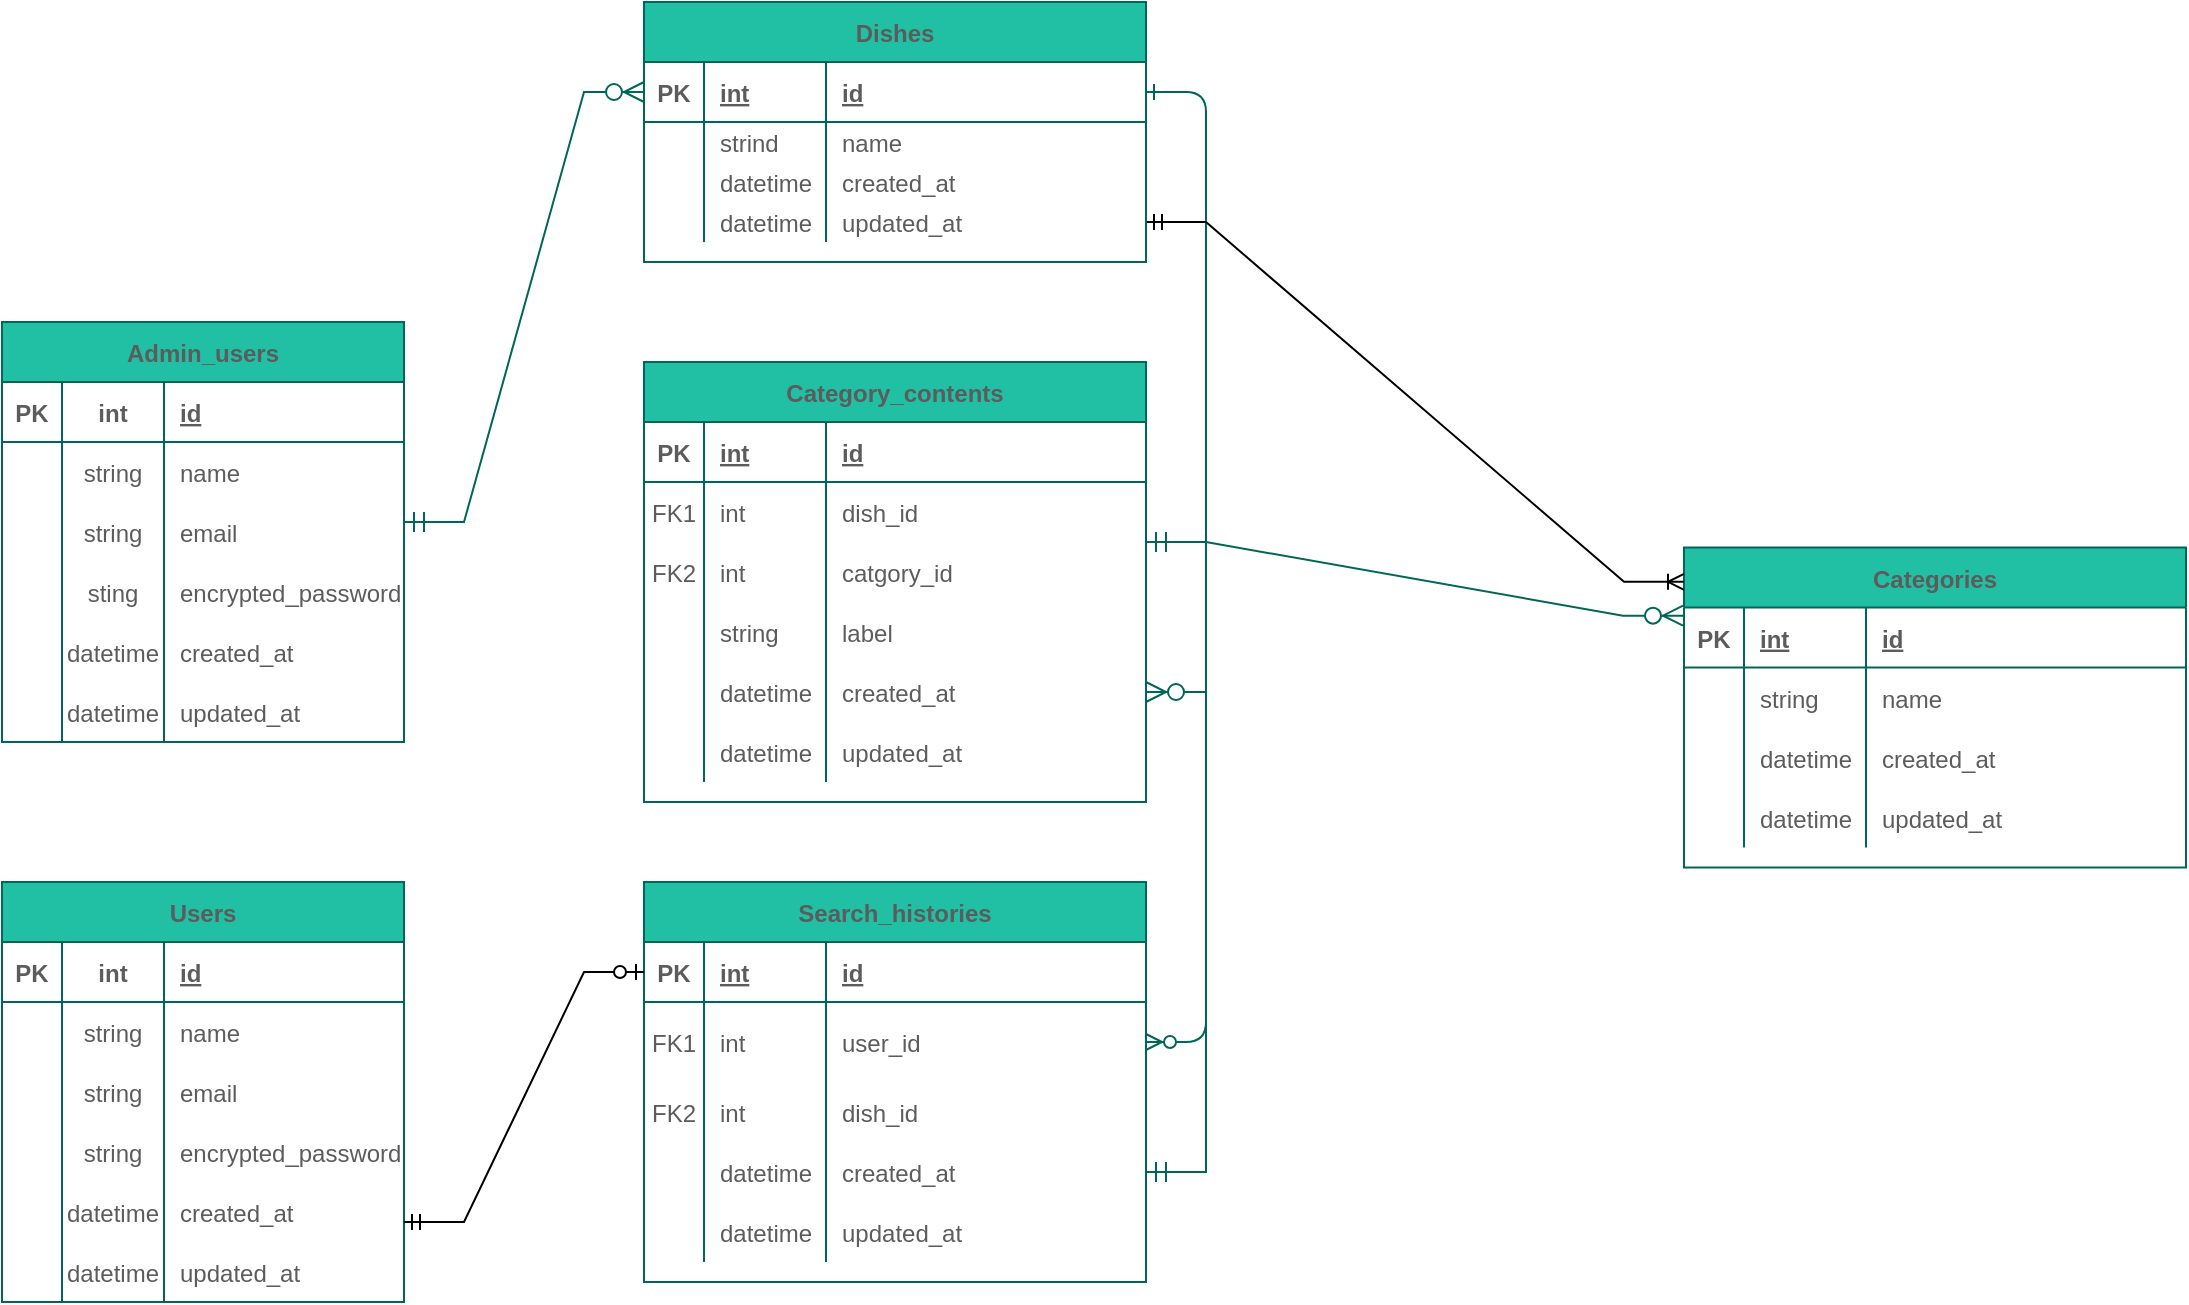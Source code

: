 <mxfile version="26.2.2">
  <diagram name="ページ1" id="0L1aFoJDPcLWSLS2n8Kc">
    <mxGraphModel dx="990" dy="931" grid="1" gridSize="10" guides="1" tooltips="1" connect="1" arrows="1" fold="1" page="1" pageScale="1" pageWidth="827" pageHeight="1169" background="none" math="0" shadow="0">
      <root>
        <mxCell id="0" />
        <mxCell id="1" parent="0" />
        <mxCell id="cFsQP5BHmlhc9Tulh3zu-2" value="" style="edgeStyle=entityRelationEdgeStyle;endArrow=ERzeroToMany;startArrow=ERone;endFill=1;startFill=0;labelBackgroundColor=none;strokeColor=#006658;fontColor=default;" parent="1" source="cFsQP5BHmlhc9Tulh3zu-4" target="cFsQP5BHmlhc9Tulh3zu-17" edge="1">
          <mxGeometry width="100" height="100" relative="1" as="geometry">
            <mxPoint x="389" y="540" as="sourcePoint" />
            <mxPoint x="449" y="565" as="targetPoint" />
            <Array as="points">
              <mxPoint x="830" y="310" />
            </Array>
          </mxGeometry>
        </mxCell>
        <mxCell id="cFsQP5BHmlhc9Tulh3zu-23" value="Users" style="shape=table;startSize=30;container=1;collapsible=1;childLayout=tableLayout;fixedRows=1;rowLines=0;fontStyle=1;align=center;resizeLast=1;labelBackgroundColor=none;fillColor=#21C0A5;strokeColor=#006658;fontColor=#5C5C5C;" parent="1" vertex="1">
          <mxGeometry x="109" y="480" width="201" height="210" as="geometry" />
        </mxCell>
        <mxCell id="cFsQP5BHmlhc9Tulh3zu-24" value="" style="shape=partialRectangle;collapsible=0;dropTarget=0;pointerEvents=0;fillColor=none;points=[[0,0.5],[1,0.5]];portConstraint=eastwest;top=0;left=0;right=0;bottom=1;labelBackgroundColor=none;strokeColor=#006658;fontColor=#5C5C5C;" parent="cFsQP5BHmlhc9Tulh3zu-23" vertex="1">
          <mxGeometry y="30" width="201" height="30" as="geometry" />
        </mxCell>
        <mxCell id="QDBqpaRgIIuY31XScvG4-22" value="PK" style="shape=partialRectangle;overflow=hidden;connectable=0;fillColor=none;top=0;left=0;bottom=0;right=0;fontStyle=1;labelBackgroundColor=none;strokeColor=#006658;fontColor=#5C5C5C;" parent="cFsQP5BHmlhc9Tulh3zu-24" vertex="1">
          <mxGeometry width="30" height="30" as="geometry">
            <mxRectangle width="30" height="30" as="alternateBounds" />
          </mxGeometry>
        </mxCell>
        <mxCell id="cFsQP5BHmlhc9Tulh3zu-25" value="int" style="shape=partialRectangle;overflow=hidden;connectable=0;fillColor=none;top=0;left=0;bottom=0;right=0;fontStyle=1;labelBackgroundColor=none;strokeColor=#006658;fontColor=#5C5C5C;" parent="cFsQP5BHmlhc9Tulh3zu-24" vertex="1">
          <mxGeometry x="30" width="51" height="30" as="geometry">
            <mxRectangle width="51" height="30" as="alternateBounds" />
          </mxGeometry>
        </mxCell>
        <mxCell id="cFsQP5BHmlhc9Tulh3zu-26" value="id" style="shape=partialRectangle;overflow=hidden;connectable=0;fillColor=none;top=0;left=0;bottom=0;right=0;align=left;spacingLeft=6;fontStyle=5;labelBackgroundColor=none;strokeColor=#006658;fontColor=#5C5C5C;" parent="cFsQP5BHmlhc9Tulh3zu-24" vertex="1">
          <mxGeometry x="81" width="120" height="30" as="geometry">
            <mxRectangle width="120" height="30" as="alternateBounds" />
          </mxGeometry>
        </mxCell>
        <mxCell id="cFsQP5BHmlhc9Tulh3zu-27" value="" style="shape=partialRectangle;collapsible=0;dropTarget=0;pointerEvents=0;fillColor=none;points=[[0,0.5],[1,0.5]];portConstraint=eastwest;top=0;left=0;right=0;bottom=0;labelBackgroundColor=none;strokeColor=#006658;fontColor=#5C5C5C;" parent="cFsQP5BHmlhc9Tulh3zu-23" vertex="1">
          <mxGeometry y="60" width="201" height="30" as="geometry" />
        </mxCell>
        <mxCell id="QDBqpaRgIIuY31XScvG4-23" style="shape=partialRectangle;overflow=hidden;connectable=0;fillColor=none;top=0;left=0;bottom=0;right=0;labelBackgroundColor=none;strokeColor=#006658;fontColor=#5C5C5C;" parent="cFsQP5BHmlhc9Tulh3zu-27" vertex="1">
          <mxGeometry width="30" height="30" as="geometry">
            <mxRectangle width="30" height="30" as="alternateBounds" />
          </mxGeometry>
        </mxCell>
        <mxCell id="cFsQP5BHmlhc9Tulh3zu-28" value="string" style="shape=partialRectangle;overflow=hidden;connectable=0;fillColor=none;top=0;left=0;bottom=0;right=0;labelBackgroundColor=none;strokeColor=#006658;fontColor=#5C5C5C;" parent="cFsQP5BHmlhc9Tulh3zu-27" vertex="1">
          <mxGeometry x="30" width="51" height="30" as="geometry">
            <mxRectangle width="51" height="30" as="alternateBounds" />
          </mxGeometry>
        </mxCell>
        <mxCell id="cFsQP5BHmlhc9Tulh3zu-29" value="name" style="shape=partialRectangle;overflow=hidden;connectable=0;fillColor=none;top=0;left=0;bottom=0;right=0;align=left;spacingLeft=6;labelBackgroundColor=none;strokeColor=#006658;fontColor=#5C5C5C;" parent="cFsQP5BHmlhc9Tulh3zu-27" vertex="1">
          <mxGeometry x="81" width="120" height="30" as="geometry">
            <mxRectangle width="120" height="30" as="alternateBounds" />
          </mxGeometry>
        </mxCell>
        <mxCell id="cFsQP5BHmlhc9Tulh3zu-30" value="" style="shape=partialRectangle;collapsible=0;dropTarget=0;pointerEvents=0;fillColor=none;points=[[0,0.5],[1,0.5]];portConstraint=eastwest;top=0;left=0;right=0;bottom=0;labelBackgroundColor=none;strokeColor=#006658;fontColor=#5C5C5C;" parent="cFsQP5BHmlhc9Tulh3zu-23" vertex="1">
          <mxGeometry y="90" width="201" height="30" as="geometry" />
        </mxCell>
        <mxCell id="QDBqpaRgIIuY31XScvG4-24" style="shape=partialRectangle;overflow=hidden;connectable=0;fillColor=none;top=0;left=0;bottom=0;right=0;labelBackgroundColor=none;strokeColor=#006658;fontColor=#5C5C5C;" parent="cFsQP5BHmlhc9Tulh3zu-30" vertex="1">
          <mxGeometry width="30" height="30" as="geometry">
            <mxRectangle width="30" height="30" as="alternateBounds" />
          </mxGeometry>
        </mxCell>
        <mxCell id="cFsQP5BHmlhc9Tulh3zu-31" value="string" style="shape=partialRectangle;overflow=hidden;connectable=0;fillColor=none;top=0;left=0;bottom=0;right=0;labelBackgroundColor=none;strokeColor=#006658;fontColor=#5C5C5C;" parent="cFsQP5BHmlhc9Tulh3zu-30" vertex="1">
          <mxGeometry x="30" width="51" height="30" as="geometry">
            <mxRectangle width="51" height="30" as="alternateBounds" />
          </mxGeometry>
        </mxCell>
        <mxCell id="cFsQP5BHmlhc9Tulh3zu-32" value="email" style="shape=partialRectangle;overflow=hidden;connectable=0;fillColor=none;top=0;left=0;bottom=0;right=0;align=left;spacingLeft=6;labelBackgroundColor=none;strokeColor=#006658;fontColor=#5C5C5C;" parent="cFsQP5BHmlhc9Tulh3zu-30" vertex="1">
          <mxGeometry x="81" width="120" height="30" as="geometry">
            <mxRectangle width="120" height="30" as="alternateBounds" />
          </mxGeometry>
        </mxCell>
        <mxCell id="cFsQP5BHmlhc9Tulh3zu-33" value="" style="shape=partialRectangle;collapsible=0;dropTarget=0;pointerEvents=0;fillColor=none;points=[[0,0.5],[1,0.5]];portConstraint=eastwest;top=0;left=0;right=0;bottom=0;labelBackgroundColor=none;strokeColor=#006658;fontColor=#5C5C5C;" parent="cFsQP5BHmlhc9Tulh3zu-23" vertex="1">
          <mxGeometry y="120" width="201" height="30" as="geometry" />
        </mxCell>
        <mxCell id="QDBqpaRgIIuY31XScvG4-25" style="shape=partialRectangle;overflow=hidden;connectable=0;fillColor=none;top=0;left=0;bottom=0;right=0;labelBackgroundColor=none;strokeColor=#006658;fontColor=#5C5C5C;" parent="cFsQP5BHmlhc9Tulh3zu-33" vertex="1">
          <mxGeometry width="30" height="30" as="geometry">
            <mxRectangle width="30" height="30" as="alternateBounds" />
          </mxGeometry>
        </mxCell>
        <mxCell id="cFsQP5BHmlhc9Tulh3zu-34" value="string" style="shape=partialRectangle;overflow=hidden;connectable=0;fillColor=none;top=0;left=0;bottom=0;right=0;labelBackgroundColor=none;strokeColor=#006658;fontColor=#5C5C5C;" parent="cFsQP5BHmlhc9Tulh3zu-33" vertex="1">
          <mxGeometry x="30" width="51" height="30" as="geometry">
            <mxRectangle width="51" height="30" as="alternateBounds" />
          </mxGeometry>
        </mxCell>
        <mxCell id="cFsQP5BHmlhc9Tulh3zu-35" value="encrypted_password" style="shape=partialRectangle;overflow=hidden;connectable=0;fillColor=none;top=0;left=0;bottom=0;right=0;align=left;spacingLeft=6;labelBackgroundColor=none;strokeColor=#006658;fontColor=#5C5C5C;" parent="cFsQP5BHmlhc9Tulh3zu-33" vertex="1">
          <mxGeometry x="81" width="120" height="30" as="geometry">
            <mxRectangle width="120" height="30" as="alternateBounds" />
          </mxGeometry>
        </mxCell>
        <mxCell id="qt74afErLi43HWbwG1_q-147" value="" style="shape=partialRectangle;collapsible=0;dropTarget=0;pointerEvents=0;fillColor=none;points=[[0,0.5],[1,0.5]];portConstraint=eastwest;top=0;left=0;right=0;bottom=0;labelBackgroundColor=none;strokeColor=#006658;fontColor=#5C5C5C;" parent="cFsQP5BHmlhc9Tulh3zu-23" vertex="1">
          <mxGeometry y="150" width="201" height="30" as="geometry" />
        </mxCell>
        <mxCell id="qt74afErLi43HWbwG1_q-148" style="shape=partialRectangle;overflow=hidden;connectable=0;fillColor=none;top=0;left=0;bottom=0;right=0;labelBackgroundColor=none;strokeColor=#006658;fontColor=#5C5C5C;" parent="qt74afErLi43HWbwG1_q-147" vertex="1">
          <mxGeometry width="30" height="30" as="geometry">
            <mxRectangle width="30" height="30" as="alternateBounds" />
          </mxGeometry>
        </mxCell>
        <mxCell id="qt74afErLi43HWbwG1_q-149" value="datetime" style="shape=partialRectangle;overflow=hidden;connectable=0;fillColor=none;top=0;left=0;bottom=0;right=0;labelBackgroundColor=none;strokeColor=#006658;fontColor=#5C5C5C;" parent="qt74afErLi43HWbwG1_q-147" vertex="1">
          <mxGeometry x="30" width="51" height="30" as="geometry">
            <mxRectangle width="51" height="30" as="alternateBounds" />
          </mxGeometry>
        </mxCell>
        <mxCell id="qt74afErLi43HWbwG1_q-150" value="created_at" style="shape=partialRectangle;overflow=hidden;connectable=0;fillColor=none;top=0;left=0;bottom=0;right=0;align=left;spacingLeft=6;labelBackgroundColor=none;strokeColor=#006658;fontColor=#5C5C5C;" parent="qt74afErLi43HWbwG1_q-147" vertex="1">
          <mxGeometry x="81" width="120" height="30" as="geometry">
            <mxRectangle width="120" height="30" as="alternateBounds" />
          </mxGeometry>
        </mxCell>
        <mxCell id="338NivXYfjlc3IKWi5lk-23" value="" style="shape=partialRectangle;collapsible=0;dropTarget=0;pointerEvents=0;fillColor=none;points=[[0,0.5],[1,0.5]];portConstraint=eastwest;top=0;left=0;right=0;bottom=0;labelBackgroundColor=none;strokeColor=#006658;fontColor=#5C5C5C;" parent="cFsQP5BHmlhc9Tulh3zu-23" vertex="1">
          <mxGeometry y="180" width="201" height="30" as="geometry" />
        </mxCell>
        <mxCell id="338NivXYfjlc3IKWi5lk-24" style="shape=partialRectangle;overflow=hidden;connectable=0;fillColor=none;top=0;left=0;bottom=0;right=0;labelBackgroundColor=none;strokeColor=#006658;fontColor=#5C5C5C;" parent="338NivXYfjlc3IKWi5lk-23" vertex="1">
          <mxGeometry width="30" height="30" as="geometry">
            <mxRectangle width="30" height="30" as="alternateBounds" />
          </mxGeometry>
        </mxCell>
        <mxCell id="338NivXYfjlc3IKWi5lk-25" value="datetime" style="shape=partialRectangle;overflow=hidden;connectable=0;fillColor=none;top=0;left=0;bottom=0;right=0;labelBackgroundColor=none;strokeColor=#006658;fontColor=#5C5C5C;" parent="338NivXYfjlc3IKWi5lk-23" vertex="1">
          <mxGeometry x="30" width="51" height="30" as="geometry">
            <mxRectangle width="51" height="30" as="alternateBounds" />
          </mxGeometry>
        </mxCell>
        <mxCell id="338NivXYfjlc3IKWi5lk-26" value="updated_at" style="shape=partialRectangle;overflow=hidden;connectable=0;fillColor=none;top=0;left=0;bottom=0;right=0;align=left;spacingLeft=6;labelBackgroundColor=none;strokeColor=#006658;fontColor=#5C5C5C;" parent="338NivXYfjlc3IKWi5lk-23" vertex="1">
          <mxGeometry x="81" width="120" height="30" as="geometry">
            <mxRectangle width="120" height="30" as="alternateBounds" />
          </mxGeometry>
        </mxCell>
        <mxCell id="cFsQP5BHmlhc9Tulh3zu-13" value="Search_histories" style="shape=table;startSize=30;container=1;collapsible=1;childLayout=tableLayout;fixedRows=1;rowLines=0;fontStyle=1;align=center;resizeLast=1;labelBackgroundColor=none;fillColor=#21C0A5;strokeColor=#006658;fontColor=#5C5C5C;" parent="1" vertex="1">
          <mxGeometry x="430" y="480" width="251" height="200" as="geometry" />
        </mxCell>
        <mxCell id="cFsQP5BHmlhc9Tulh3zu-14" value="" style="shape=partialRectangle;collapsible=0;dropTarget=0;pointerEvents=0;fillColor=none;points=[[0,0.5],[1,0.5]];portConstraint=eastwest;top=0;left=0;right=0;bottom=1;labelBackgroundColor=none;strokeColor=#006658;fontColor=#5C5C5C;" parent="cFsQP5BHmlhc9Tulh3zu-13" vertex="1">
          <mxGeometry y="30" width="251" height="30" as="geometry" />
        </mxCell>
        <mxCell id="cFsQP5BHmlhc9Tulh3zu-15" value="PK" style="shape=partialRectangle;overflow=hidden;connectable=0;fillColor=none;top=0;left=0;bottom=0;right=0;fontStyle=1;labelBackgroundColor=none;strokeColor=#006658;fontColor=#5C5C5C;" parent="cFsQP5BHmlhc9Tulh3zu-14" vertex="1">
          <mxGeometry width="30" height="30" as="geometry">
            <mxRectangle width="30" height="30" as="alternateBounds" />
          </mxGeometry>
        </mxCell>
        <mxCell id="QDBqpaRgIIuY31XScvG4-34" value="int" style="shape=partialRectangle;overflow=hidden;connectable=0;fillColor=none;top=0;left=0;bottom=0;right=0;align=left;spacingLeft=6;fontStyle=5;labelBackgroundColor=none;strokeColor=#006658;fontColor=#5C5C5C;" parent="cFsQP5BHmlhc9Tulh3zu-14" vertex="1">
          <mxGeometry x="30" width="61" height="30" as="geometry">
            <mxRectangle width="61" height="30" as="alternateBounds" />
          </mxGeometry>
        </mxCell>
        <mxCell id="cFsQP5BHmlhc9Tulh3zu-16" value="id" style="shape=partialRectangle;overflow=hidden;connectable=0;fillColor=none;top=0;left=0;bottom=0;right=0;align=left;spacingLeft=6;fontStyle=5;labelBackgroundColor=none;strokeColor=#006658;fontColor=#5C5C5C;" parent="cFsQP5BHmlhc9Tulh3zu-14" vertex="1">
          <mxGeometry x="91" width="160" height="30" as="geometry">
            <mxRectangle width="160" height="30" as="alternateBounds" />
          </mxGeometry>
        </mxCell>
        <mxCell id="cFsQP5BHmlhc9Tulh3zu-17" value="" style="shape=partialRectangle;collapsible=0;dropTarget=0;pointerEvents=0;fillColor=none;points=[[0,0.5],[1,0.5]];portConstraint=eastwest;top=0;left=0;right=0;bottom=0;labelBackgroundColor=none;strokeColor=#006658;fontColor=#5C5C5C;" parent="cFsQP5BHmlhc9Tulh3zu-13" vertex="1">
          <mxGeometry y="60" width="251" height="40" as="geometry" />
        </mxCell>
        <mxCell id="cFsQP5BHmlhc9Tulh3zu-18" value="FK1" style="shape=partialRectangle;overflow=hidden;connectable=0;fillColor=none;top=0;left=0;bottom=0;right=0;labelBackgroundColor=none;strokeColor=#006658;fontColor=#5C5C5C;" parent="cFsQP5BHmlhc9Tulh3zu-17" vertex="1">
          <mxGeometry width="30" height="40" as="geometry">
            <mxRectangle width="30" height="40" as="alternateBounds" />
          </mxGeometry>
        </mxCell>
        <mxCell id="QDBqpaRgIIuY31XScvG4-35" value="int" style="shape=partialRectangle;overflow=hidden;connectable=0;fillColor=none;top=0;left=0;bottom=0;right=0;align=left;spacingLeft=6;labelBackgroundColor=none;strokeColor=#006658;fontColor=#5C5C5C;" parent="cFsQP5BHmlhc9Tulh3zu-17" vertex="1">
          <mxGeometry x="30" width="61" height="40" as="geometry">
            <mxRectangle width="61" height="40" as="alternateBounds" />
          </mxGeometry>
        </mxCell>
        <mxCell id="cFsQP5BHmlhc9Tulh3zu-19" value="user_id" style="shape=partialRectangle;overflow=hidden;connectable=0;fillColor=none;top=0;left=0;bottom=0;right=0;align=left;spacingLeft=6;labelBackgroundColor=none;strokeColor=#006658;fontColor=#5C5C5C;" parent="cFsQP5BHmlhc9Tulh3zu-17" vertex="1">
          <mxGeometry x="91" width="160" height="40" as="geometry">
            <mxRectangle width="160" height="40" as="alternateBounds" />
          </mxGeometry>
        </mxCell>
        <mxCell id="cFsQP5BHmlhc9Tulh3zu-20" value="" style="shape=partialRectangle;collapsible=0;dropTarget=0;pointerEvents=0;fillColor=none;points=[[0,0.5],[1,0.5]];portConstraint=eastwest;top=0;left=0;right=0;bottom=0;labelBackgroundColor=none;strokeColor=#006658;fontColor=#5C5C5C;" parent="cFsQP5BHmlhc9Tulh3zu-13" vertex="1">
          <mxGeometry y="100" width="251" height="30" as="geometry" />
        </mxCell>
        <mxCell id="cFsQP5BHmlhc9Tulh3zu-21" value="FK2" style="shape=partialRectangle;overflow=hidden;connectable=0;fillColor=none;top=0;left=0;bottom=0;right=0;labelBackgroundColor=none;strokeColor=#006658;fontColor=#5C5C5C;" parent="cFsQP5BHmlhc9Tulh3zu-20" vertex="1">
          <mxGeometry width="30" height="30" as="geometry">
            <mxRectangle width="30" height="30" as="alternateBounds" />
          </mxGeometry>
        </mxCell>
        <mxCell id="QDBqpaRgIIuY31XScvG4-36" value="int" style="shape=partialRectangle;overflow=hidden;connectable=0;fillColor=none;top=0;left=0;bottom=0;right=0;align=left;spacingLeft=6;labelBackgroundColor=none;strokeColor=#006658;fontColor=#5C5C5C;" parent="cFsQP5BHmlhc9Tulh3zu-20" vertex="1">
          <mxGeometry x="30" width="61" height="30" as="geometry">
            <mxRectangle width="61" height="30" as="alternateBounds" />
          </mxGeometry>
        </mxCell>
        <mxCell id="cFsQP5BHmlhc9Tulh3zu-22" value="dish_id" style="shape=partialRectangle;overflow=hidden;connectable=0;fillColor=none;top=0;left=0;bottom=0;right=0;align=left;spacingLeft=6;labelBackgroundColor=none;strokeColor=#006658;fontColor=#5C5C5C;" parent="cFsQP5BHmlhc9Tulh3zu-20" vertex="1">
          <mxGeometry x="91" width="160" height="30" as="geometry">
            <mxRectangle width="160" height="30" as="alternateBounds" />
          </mxGeometry>
        </mxCell>
        <mxCell id="qt74afErLi43HWbwG1_q-226" value="" style="shape=partialRectangle;collapsible=0;dropTarget=0;pointerEvents=0;fillColor=none;points=[[0,0.5],[1,0.5]];portConstraint=eastwest;top=0;left=0;right=0;bottom=0;labelBackgroundColor=none;strokeColor=#006658;fontColor=#5C5C5C;" parent="cFsQP5BHmlhc9Tulh3zu-13" vertex="1">
          <mxGeometry y="130" width="251" height="30" as="geometry" />
        </mxCell>
        <mxCell id="qt74afErLi43HWbwG1_q-227" value="" style="shape=partialRectangle;overflow=hidden;connectable=0;fillColor=none;top=0;left=0;bottom=0;right=0;labelBackgroundColor=none;strokeColor=#006658;fontColor=#5C5C5C;" parent="qt74afErLi43HWbwG1_q-226" vertex="1">
          <mxGeometry width="30" height="30" as="geometry">
            <mxRectangle width="30" height="30" as="alternateBounds" />
          </mxGeometry>
        </mxCell>
        <mxCell id="qt74afErLi43HWbwG1_q-228" value="datetime" style="shape=partialRectangle;overflow=hidden;connectable=0;fillColor=none;top=0;left=0;bottom=0;right=0;align=left;spacingLeft=6;labelBackgroundColor=none;strokeColor=#006658;fontColor=#5C5C5C;" parent="qt74afErLi43HWbwG1_q-226" vertex="1">
          <mxGeometry x="30" width="61" height="30" as="geometry">
            <mxRectangle width="61" height="30" as="alternateBounds" />
          </mxGeometry>
        </mxCell>
        <mxCell id="qt74afErLi43HWbwG1_q-229" value="created_at" style="shape=partialRectangle;overflow=hidden;connectable=0;fillColor=none;top=0;left=0;bottom=0;right=0;align=left;spacingLeft=6;labelBackgroundColor=none;strokeColor=#006658;fontColor=#5C5C5C;" parent="qt74afErLi43HWbwG1_q-226" vertex="1">
          <mxGeometry x="91" width="160" height="30" as="geometry">
            <mxRectangle width="160" height="30" as="alternateBounds" />
          </mxGeometry>
        </mxCell>
        <mxCell id="338NivXYfjlc3IKWi5lk-35" value="" style="shape=partialRectangle;collapsible=0;dropTarget=0;pointerEvents=0;fillColor=none;points=[[0,0.5],[1,0.5]];portConstraint=eastwest;top=0;left=0;right=0;bottom=0;labelBackgroundColor=none;strokeColor=#006658;fontColor=#5C5C5C;" parent="cFsQP5BHmlhc9Tulh3zu-13" vertex="1">
          <mxGeometry y="160" width="251" height="30" as="geometry" />
        </mxCell>
        <mxCell id="338NivXYfjlc3IKWi5lk-36" value="" style="shape=partialRectangle;overflow=hidden;connectable=0;fillColor=none;top=0;left=0;bottom=0;right=0;labelBackgroundColor=none;strokeColor=#006658;fontColor=#5C5C5C;" parent="338NivXYfjlc3IKWi5lk-35" vertex="1">
          <mxGeometry width="30" height="30" as="geometry">
            <mxRectangle width="30" height="30" as="alternateBounds" />
          </mxGeometry>
        </mxCell>
        <mxCell id="338NivXYfjlc3IKWi5lk-37" value="datetime" style="shape=partialRectangle;overflow=hidden;connectable=0;fillColor=none;top=0;left=0;bottom=0;right=0;align=left;spacingLeft=6;labelBackgroundColor=none;strokeColor=#006658;fontColor=#5C5C5C;" parent="338NivXYfjlc3IKWi5lk-35" vertex="1">
          <mxGeometry x="30" width="61" height="30" as="geometry">
            <mxRectangle width="61" height="30" as="alternateBounds" />
          </mxGeometry>
        </mxCell>
        <mxCell id="338NivXYfjlc3IKWi5lk-38" value="updated_at" style="shape=partialRectangle;overflow=hidden;connectable=0;fillColor=none;top=0;left=0;bottom=0;right=0;align=left;spacingLeft=6;labelBackgroundColor=none;strokeColor=#006658;fontColor=#5C5C5C;" parent="338NivXYfjlc3IKWi5lk-35" vertex="1">
          <mxGeometry x="91" width="160" height="30" as="geometry">
            <mxRectangle width="160" height="30" as="alternateBounds" />
          </mxGeometry>
        </mxCell>
        <mxCell id="QDBqpaRgIIuY31XScvG4-37" value="Category_contents" style="shape=table;startSize=30;container=1;collapsible=1;childLayout=tableLayout;fixedRows=1;rowLines=0;fontStyle=1;align=center;resizeLast=1;labelBackgroundColor=none;fillColor=#21C0A5;strokeColor=#006658;fontColor=#5C5C5C;" parent="1" vertex="1">
          <mxGeometry x="430" y="220" width="251" height="220" as="geometry" />
        </mxCell>
        <mxCell id="QDBqpaRgIIuY31XScvG4-38" value="" style="shape=partialRectangle;collapsible=0;dropTarget=0;pointerEvents=0;fillColor=none;points=[[0,0.5],[1,0.5]];portConstraint=eastwest;top=0;left=0;right=0;bottom=1;labelBackgroundColor=none;strokeColor=#006658;fontColor=#5C5C5C;" parent="QDBqpaRgIIuY31XScvG4-37" vertex="1">
          <mxGeometry y="30" width="251" height="30" as="geometry" />
        </mxCell>
        <mxCell id="QDBqpaRgIIuY31XScvG4-39" value="PK" style="shape=partialRectangle;overflow=hidden;connectable=0;fillColor=none;top=0;left=0;bottom=0;right=0;fontStyle=1;labelBackgroundColor=none;strokeColor=#006658;fontColor=#5C5C5C;" parent="QDBqpaRgIIuY31XScvG4-38" vertex="1">
          <mxGeometry width="30" height="30" as="geometry">
            <mxRectangle width="30" height="30" as="alternateBounds" />
          </mxGeometry>
        </mxCell>
        <mxCell id="QDBqpaRgIIuY31XScvG4-40" value="int" style="shape=partialRectangle;overflow=hidden;connectable=0;fillColor=none;top=0;left=0;bottom=0;right=0;align=left;spacingLeft=6;fontStyle=5;labelBackgroundColor=none;strokeColor=#006658;fontColor=#5C5C5C;" parent="QDBqpaRgIIuY31XScvG4-38" vertex="1">
          <mxGeometry x="30" width="61" height="30" as="geometry">
            <mxRectangle width="61" height="30" as="alternateBounds" />
          </mxGeometry>
        </mxCell>
        <mxCell id="QDBqpaRgIIuY31XScvG4-41" value="id" style="shape=partialRectangle;overflow=hidden;connectable=0;fillColor=none;top=0;left=0;bottom=0;right=0;align=left;spacingLeft=6;fontStyle=5;labelBackgroundColor=none;strokeColor=#006658;fontColor=#5C5C5C;" parent="QDBqpaRgIIuY31XScvG4-38" vertex="1">
          <mxGeometry x="91" width="160" height="30" as="geometry">
            <mxRectangle width="160" height="30" as="alternateBounds" />
          </mxGeometry>
        </mxCell>
        <mxCell id="QDBqpaRgIIuY31XScvG4-42" value="" style="shape=partialRectangle;collapsible=0;dropTarget=0;pointerEvents=0;fillColor=none;points=[[0,0.5],[1,0.5]];portConstraint=eastwest;top=0;left=0;right=0;bottom=0;labelBackgroundColor=none;strokeColor=#006658;fontColor=#5C5C5C;" parent="QDBqpaRgIIuY31XScvG4-37" vertex="1">
          <mxGeometry y="60" width="251" height="30" as="geometry" />
        </mxCell>
        <mxCell id="QDBqpaRgIIuY31XScvG4-43" value="FK1" style="shape=partialRectangle;overflow=hidden;connectable=0;fillColor=none;top=0;left=0;bottom=0;right=0;labelBackgroundColor=none;strokeColor=#006658;fontColor=#5C5C5C;" parent="QDBqpaRgIIuY31XScvG4-42" vertex="1">
          <mxGeometry width="30" height="30" as="geometry">
            <mxRectangle width="30" height="30" as="alternateBounds" />
          </mxGeometry>
        </mxCell>
        <mxCell id="QDBqpaRgIIuY31XScvG4-44" value="int" style="shape=partialRectangle;overflow=hidden;connectable=0;fillColor=none;top=0;left=0;bottom=0;right=0;align=left;spacingLeft=6;labelBackgroundColor=none;strokeColor=#006658;fontColor=#5C5C5C;" parent="QDBqpaRgIIuY31XScvG4-42" vertex="1">
          <mxGeometry x="30" width="61" height="30" as="geometry">
            <mxRectangle width="61" height="30" as="alternateBounds" />
          </mxGeometry>
        </mxCell>
        <mxCell id="QDBqpaRgIIuY31XScvG4-45" value="dish_id" style="shape=partialRectangle;overflow=hidden;connectable=0;fillColor=none;top=0;left=0;bottom=0;right=0;align=left;spacingLeft=6;labelBackgroundColor=none;strokeColor=#006658;fontColor=#5C5C5C;" parent="QDBqpaRgIIuY31XScvG4-42" vertex="1">
          <mxGeometry x="91" width="160" height="30" as="geometry">
            <mxRectangle width="160" height="30" as="alternateBounds" />
          </mxGeometry>
        </mxCell>
        <mxCell id="qt74afErLi43HWbwG1_q-70" value="" style="shape=partialRectangle;collapsible=0;dropTarget=0;pointerEvents=0;fillColor=none;points=[[0,0.5],[1,0.5]];portConstraint=eastwest;top=0;left=0;right=0;bottom=0;labelBackgroundColor=none;strokeColor=#006658;fontColor=#5C5C5C;" parent="QDBqpaRgIIuY31XScvG4-37" vertex="1">
          <mxGeometry y="90" width="251" height="30" as="geometry" />
        </mxCell>
        <mxCell id="qt74afErLi43HWbwG1_q-71" value="FK2" style="shape=partialRectangle;overflow=hidden;connectable=0;fillColor=none;top=0;left=0;bottom=0;right=0;labelBackgroundColor=none;strokeColor=#006658;fontColor=#5C5C5C;" parent="qt74afErLi43HWbwG1_q-70" vertex="1">
          <mxGeometry width="30" height="30" as="geometry">
            <mxRectangle width="30" height="30" as="alternateBounds" />
          </mxGeometry>
        </mxCell>
        <mxCell id="qt74afErLi43HWbwG1_q-72" value="int" style="shape=partialRectangle;overflow=hidden;connectable=0;fillColor=none;top=0;left=0;bottom=0;right=0;align=left;spacingLeft=6;labelBackgroundColor=none;strokeColor=#006658;fontColor=#5C5C5C;" parent="qt74afErLi43HWbwG1_q-70" vertex="1">
          <mxGeometry x="30" width="61" height="30" as="geometry">
            <mxRectangle width="61" height="30" as="alternateBounds" />
          </mxGeometry>
        </mxCell>
        <mxCell id="qt74afErLi43HWbwG1_q-73" value="catgory_id" style="shape=partialRectangle;overflow=hidden;connectable=0;fillColor=none;top=0;left=0;bottom=0;right=0;align=left;spacingLeft=6;labelBackgroundColor=none;strokeColor=#006658;fontColor=#5C5C5C;" parent="qt74afErLi43HWbwG1_q-70" vertex="1">
          <mxGeometry x="91" width="160" height="30" as="geometry">
            <mxRectangle width="160" height="30" as="alternateBounds" />
          </mxGeometry>
        </mxCell>
        <mxCell id="qt74afErLi43HWbwG1_q-78" value="" style="shape=partialRectangle;collapsible=0;dropTarget=0;pointerEvents=0;fillColor=none;points=[[0,0.5],[1,0.5]];portConstraint=eastwest;top=0;left=0;right=0;bottom=0;labelBackgroundColor=none;strokeColor=#006658;fontColor=#5C5C5C;" parent="QDBqpaRgIIuY31XScvG4-37" vertex="1">
          <mxGeometry y="120" width="251" height="30" as="geometry" />
        </mxCell>
        <mxCell id="qt74afErLi43HWbwG1_q-79" value="" style="shape=partialRectangle;overflow=hidden;connectable=0;fillColor=none;top=0;left=0;bottom=0;right=0;labelBackgroundColor=none;strokeColor=#006658;fontColor=#5C5C5C;" parent="qt74afErLi43HWbwG1_q-78" vertex="1">
          <mxGeometry width="30" height="30" as="geometry">
            <mxRectangle width="30" height="30" as="alternateBounds" />
          </mxGeometry>
        </mxCell>
        <mxCell id="qt74afErLi43HWbwG1_q-80" value="string" style="shape=partialRectangle;overflow=hidden;connectable=0;fillColor=none;top=0;left=0;bottom=0;right=0;align=left;spacingLeft=6;labelBackgroundColor=none;strokeColor=#006658;fontColor=#5C5C5C;" parent="qt74afErLi43HWbwG1_q-78" vertex="1">
          <mxGeometry x="30" width="61" height="30" as="geometry">
            <mxRectangle width="61" height="30" as="alternateBounds" />
          </mxGeometry>
        </mxCell>
        <mxCell id="qt74afErLi43HWbwG1_q-81" value="label" style="shape=partialRectangle;overflow=hidden;connectable=0;fillColor=none;top=0;left=0;bottom=0;right=0;align=left;spacingLeft=6;labelBackgroundColor=none;strokeColor=#006658;fontColor=#5C5C5C;" parent="qt74afErLi43HWbwG1_q-78" vertex="1">
          <mxGeometry x="91" width="160" height="30" as="geometry">
            <mxRectangle width="160" height="30" as="alternateBounds" />
          </mxGeometry>
        </mxCell>
        <mxCell id="qt74afErLi43HWbwG1_q-218" value="" style="shape=partialRectangle;collapsible=0;dropTarget=0;pointerEvents=0;fillColor=none;points=[[0,0.5],[1,0.5]];portConstraint=eastwest;top=0;left=0;right=0;bottom=0;labelBackgroundColor=none;strokeColor=#006658;fontColor=#5C5C5C;" parent="QDBqpaRgIIuY31XScvG4-37" vertex="1">
          <mxGeometry y="150" width="251" height="30" as="geometry" />
        </mxCell>
        <mxCell id="qt74afErLi43HWbwG1_q-219" value="" style="shape=partialRectangle;overflow=hidden;connectable=0;fillColor=none;top=0;left=0;bottom=0;right=0;labelBackgroundColor=none;strokeColor=#006658;fontColor=#5C5C5C;" parent="qt74afErLi43HWbwG1_q-218" vertex="1">
          <mxGeometry width="30" height="30" as="geometry">
            <mxRectangle width="30" height="30" as="alternateBounds" />
          </mxGeometry>
        </mxCell>
        <mxCell id="qt74afErLi43HWbwG1_q-220" value="datetime" style="shape=partialRectangle;overflow=hidden;connectable=0;fillColor=none;top=0;left=0;bottom=0;right=0;align=left;spacingLeft=6;labelBackgroundColor=none;strokeColor=#006658;fontColor=#5C5C5C;" parent="qt74afErLi43HWbwG1_q-218" vertex="1">
          <mxGeometry x="30" width="61" height="30" as="geometry">
            <mxRectangle width="61" height="30" as="alternateBounds" />
          </mxGeometry>
        </mxCell>
        <mxCell id="qt74afErLi43HWbwG1_q-221" value="created_at" style="shape=partialRectangle;overflow=hidden;connectable=0;fillColor=none;top=0;left=0;bottom=0;right=0;align=left;spacingLeft=6;labelBackgroundColor=none;strokeColor=#006658;fontColor=#5C5C5C;" parent="qt74afErLi43HWbwG1_q-218" vertex="1">
          <mxGeometry x="91" width="160" height="30" as="geometry">
            <mxRectangle width="160" height="30" as="alternateBounds" />
          </mxGeometry>
        </mxCell>
        <mxCell id="338NivXYfjlc3IKWi5lk-31" value="" style="shape=partialRectangle;collapsible=0;dropTarget=0;pointerEvents=0;fillColor=none;points=[[0,0.5],[1,0.5]];portConstraint=eastwest;top=0;left=0;right=0;bottom=0;labelBackgroundColor=none;strokeColor=#006658;fontColor=#5C5C5C;" parent="QDBqpaRgIIuY31XScvG4-37" vertex="1">
          <mxGeometry y="180" width="251" height="30" as="geometry" />
        </mxCell>
        <mxCell id="338NivXYfjlc3IKWi5lk-32" value="" style="shape=partialRectangle;overflow=hidden;connectable=0;fillColor=none;top=0;left=0;bottom=0;right=0;labelBackgroundColor=none;strokeColor=#006658;fontColor=#5C5C5C;" parent="338NivXYfjlc3IKWi5lk-31" vertex="1">
          <mxGeometry width="30" height="30" as="geometry">
            <mxRectangle width="30" height="30" as="alternateBounds" />
          </mxGeometry>
        </mxCell>
        <mxCell id="338NivXYfjlc3IKWi5lk-33" value="datetime" style="shape=partialRectangle;overflow=hidden;connectable=0;fillColor=none;top=0;left=0;bottom=0;right=0;align=left;spacingLeft=6;labelBackgroundColor=none;strokeColor=#006658;fontColor=#5C5C5C;" parent="338NivXYfjlc3IKWi5lk-31" vertex="1">
          <mxGeometry x="30" width="61" height="30" as="geometry">
            <mxRectangle width="61" height="30" as="alternateBounds" />
          </mxGeometry>
        </mxCell>
        <mxCell id="338NivXYfjlc3IKWi5lk-34" value="updated_at" style="shape=partialRectangle;overflow=hidden;connectable=0;fillColor=none;top=0;left=0;bottom=0;right=0;align=left;spacingLeft=6;labelBackgroundColor=none;strokeColor=#006658;fontColor=#5C5C5C;" parent="338NivXYfjlc3IKWi5lk-31" vertex="1">
          <mxGeometry x="91" width="160" height="30" as="geometry">
            <mxRectangle width="160" height="30" as="alternateBounds" />
          </mxGeometry>
        </mxCell>
        <mxCell id="qt74afErLi43HWbwG1_q-88" value="Admin_users" style="shape=table;startSize=30;container=1;collapsible=1;childLayout=tableLayout;fixedRows=1;rowLines=0;fontStyle=1;align=center;resizeLast=1;labelBackgroundColor=none;fillColor=#21C0A5;strokeColor=#006658;fontColor=#5C5C5C;" parent="1" vertex="1">
          <mxGeometry x="109" y="200" width="201" height="210" as="geometry" />
        </mxCell>
        <mxCell id="qt74afErLi43HWbwG1_q-89" value="" style="shape=partialRectangle;collapsible=0;dropTarget=0;pointerEvents=0;fillColor=none;points=[[0,0.5],[1,0.5]];portConstraint=eastwest;top=0;left=0;right=0;bottom=1;labelBackgroundColor=none;strokeColor=#006658;fontColor=#5C5C5C;" parent="qt74afErLi43HWbwG1_q-88" vertex="1">
          <mxGeometry y="30" width="201" height="30" as="geometry" />
        </mxCell>
        <mxCell id="qt74afErLi43HWbwG1_q-90" value="PK" style="shape=partialRectangle;overflow=hidden;connectable=0;fillColor=none;top=0;left=0;bottom=0;right=0;fontStyle=1;labelBackgroundColor=none;strokeColor=#006658;fontColor=#5C5C5C;" parent="qt74afErLi43HWbwG1_q-89" vertex="1">
          <mxGeometry width="30" height="30" as="geometry">
            <mxRectangle width="30" height="30" as="alternateBounds" />
          </mxGeometry>
        </mxCell>
        <mxCell id="qt74afErLi43HWbwG1_q-91" value="int" style="shape=partialRectangle;overflow=hidden;connectable=0;fillColor=none;top=0;left=0;bottom=0;right=0;fontStyle=1;labelBackgroundColor=none;strokeColor=#006658;fontColor=#5C5C5C;" parent="qt74afErLi43HWbwG1_q-89" vertex="1">
          <mxGeometry x="30" width="51" height="30" as="geometry">
            <mxRectangle width="51" height="30" as="alternateBounds" />
          </mxGeometry>
        </mxCell>
        <mxCell id="qt74afErLi43HWbwG1_q-92" value="id" style="shape=partialRectangle;overflow=hidden;connectable=0;fillColor=none;top=0;left=0;bottom=0;right=0;align=left;spacingLeft=6;fontStyle=5;labelBackgroundColor=none;strokeColor=#006658;fontColor=#5C5C5C;" parent="qt74afErLi43HWbwG1_q-89" vertex="1">
          <mxGeometry x="81" width="120" height="30" as="geometry">
            <mxRectangle width="120" height="30" as="alternateBounds" />
          </mxGeometry>
        </mxCell>
        <mxCell id="qt74afErLi43HWbwG1_q-93" value="" style="shape=partialRectangle;collapsible=0;dropTarget=0;pointerEvents=0;fillColor=none;points=[[0,0.5],[1,0.5]];portConstraint=eastwest;top=0;left=0;right=0;bottom=0;labelBackgroundColor=none;strokeColor=#006658;fontColor=#5C5C5C;" parent="qt74afErLi43HWbwG1_q-88" vertex="1">
          <mxGeometry y="60" width="201" height="30" as="geometry" />
        </mxCell>
        <mxCell id="qt74afErLi43HWbwG1_q-94" style="shape=partialRectangle;overflow=hidden;connectable=0;fillColor=none;top=0;left=0;bottom=0;right=0;labelBackgroundColor=none;strokeColor=#006658;fontColor=#5C5C5C;" parent="qt74afErLi43HWbwG1_q-93" vertex="1">
          <mxGeometry width="30" height="30" as="geometry">
            <mxRectangle width="30" height="30" as="alternateBounds" />
          </mxGeometry>
        </mxCell>
        <mxCell id="qt74afErLi43HWbwG1_q-95" value="string" style="shape=partialRectangle;overflow=hidden;connectable=0;fillColor=none;top=0;left=0;bottom=0;right=0;labelBackgroundColor=none;strokeColor=#006658;fontColor=#5C5C5C;" parent="qt74afErLi43HWbwG1_q-93" vertex="1">
          <mxGeometry x="30" width="51" height="30" as="geometry">
            <mxRectangle width="51" height="30" as="alternateBounds" />
          </mxGeometry>
        </mxCell>
        <mxCell id="qt74afErLi43HWbwG1_q-96" value="name" style="shape=partialRectangle;overflow=hidden;connectable=0;fillColor=none;top=0;left=0;bottom=0;right=0;align=left;spacingLeft=6;labelBackgroundColor=none;strokeColor=#006658;fontColor=#5C5C5C;" parent="qt74afErLi43HWbwG1_q-93" vertex="1">
          <mxGeometry x="81" width="120" height="30" as="geometry">
            <mxRectangle width="120" height="30" as="alternateBounds" />
          </mxGeometry>
        </mxCell>
        <mxCell id="qt74afErLi43HWbwG1_q-97" value="" style="shape=partialRectangle;collapsible=0;dropTarget=0;pointerEvents=0;fillColor=none;points=[[0,0.5],[1,0.5]];portConstraint=eastwest;top=0;left=0;right=0;bottom=0;labelBackgroundColor=none;strokeColor=#006658;fontColor=#5C5C5C;" parent="qt74afErLi43HWbwG1_q-88" vertex="1">
          <mxGeometry y="90" width="201" height="30" as="geometry" />
        </mxCell>
        <mxCell id="qt74afErLi43HWbwG1_q-98" style="shape=partialRectangle;overflow=hidden;connectable=0;fillColor=none;top=0;left=0;bottom=0;right=0;labelBackgroundColor=none;strokeColor=#006658;fontColor=#5C5C5C;" parent="qt74afErLi43HWbwG1_q-97" vertex="1">
          <mxGeometry width="30" height="30" as="geometry">
            <mxRectangle width="30" height="30" as="alternateBounds" />
          </mxGeometry>
        </mxCell>
        <mxCell id="qt74afErLi43HWbwG1_q-99" value="string" style="shape=partialRectangle;overflow=hidden;connectable=0;fillColor=none;top=0;left=0;bottom=0;right=0;labelBackgroundColor=none;strokeColor=#006658;fontColor=#5C5C5C;" parent="qt74afErLi43HWbwG1_q-97" vertex="1">
          <mxGeometry x="30" width="51" height="30" as="geometry">
            <mxRectangle width="51" height="30" as="alternateBounds" />
          </mxGeometry>
        </mxCell>
        <mxCell id="qt74afErLi43HWbwG1_q-100" value="email" style="shape=partialRectangle;overflow=hidden;connectable=0;fillColor=none;top=0;left=0;bottom=0;right=0;align=left;spacingLeft=6;labelBackgroundColor=none;strokeColor=#006658;fontColor=#5C5C5C;" parent="qt74afErLi43HWbwG1_q-97" vertex="1">
          <mxGeometry x="81" width="120" height="30" as="geometry">
            <mxRectangle width="120" height="30" as="alternateBounds" />
          </mxGeometry>
        </mxCell>
        <mxCell id="qt74afErLi43HWbwG1_q-101" value="" style="shape=partialRectangle;collapsible=0;dropTarget=0;pointerEvents=0;fillColor=none;points=[[0,0.5],[1,0.5]];portConstraint=eastwest;top=0;left=0;right=0;bottom=0;labelBackgroundColor=none;strokeColor=#006658;fontColor=#5C5C5C;" parent="qt74afErLi43HWbwG1_q-88" vertex="1">
          <mxGeometry y="120" width="201" height="30" as="geometry" />
        </mxCell>
        <mxCell id="qt74afErLi43HWbwG1_q-102" style="shape=partialRectangle;overflow=hidden;connectable=0;fillColor=none;top=0;left=0;bottom=0;right=0;labelBackgroundColor=none;strokeColor=#006658;fontColor=#5C5C5C;" parent="qt74afErLi43HWbwG1_q-101" vertex="1">
          <mxGeometry width="30" height="30" as="geometry">
            <mxRectangle width="30" height="30" as="alternateBounds" />
          </mxGeometry>
        </mxCell>
        <mxCell id="qt74afErLi43HWbwG1_q-103" value="sting" style="shape=partialRectangle;overflow=hidden;connectable=0;fillColor=none;top=0;left=0;bottom=0;right=0;labelBackgroundColor=none;strokeColor=#006658;fontColor=#5C5C5C;" parent="qt74afErLi43HWbwG1_q-101" vertex="1">
          <mxGeometry x="30" width="51" height="30" as="geometry">
            <mxRectangle width="51" height="30" as="alternateBounds" />
          </mxGeometry>
        </mxCell>
        <mxCell id="qt74afErLi43HWbwG1_q-104" value="encrypted_password" style="shape=partialRectangle;overflow=hidden;connectable=0;fillColor=none;top=0;left=0;bottom=0;right=0;align=left;spacingLeft=6;labelBackgroundColor=none;strokeColor=#006658;fontColor=#5C5C5C;" parent="qt74afErLi43HWbwG1_q-101" vertex="1">
          <mxGeometry x="81" width="120" height="30" as="geometry">
            <mxRectangle width="120" height="30" as="alternateBounds" />
          </mxGeometry>
        </mxCell>
        <mxCell id="qt74afErLi43HWbwG1_q-143" value="" style="shape=partialRectangle;collapsible=0;dropTarget=0;pointerEvents=0;fillColor=none;points=[[0,0.5],[1,0.5]];portConstraint=eastwest;top=0;left=0;right=0;bottom=0;labelBackgroundColor=none;strokeColor=#006658;fontColor=#5C5C5C;" parent="qt74afErLi43HWbwG1_q-88" vertex="1">
          <mxGeometry y="150" width="201" height="30" as="geometry" />
        </mxCell>
        <mxCell id="qt74afErLi43HWbwG1_q-144" style="shape=partialRectangle;overflow=hidden;connectable=0;fillColor=none;top=0;left=0;bottom=0;right=0;labelBackgroundColor=none;strokeColor=#006658;fontColor=#5C5C5C;" parent="qt74afErLi43HWbwG1_q-143" vertex="1">
          <mxGeometry width="30" height="30" as="geometry">
            <mxRectangle width="30" height="30" as="alternateBounds" />
          </mxGeometry>
        </mxCell>
        <mxCell id="qt74afErLi43HWbwG1_q-145" value="datetime" style="shape=partialRectangle;overflow=hidden;connectable=0;fillColor=none;top=0;left=0;bottom=0;right=0;labelBackgroundColor=none;strokeColor=#006658;fontColor=#5C5C5C;" parent="qt74afErLi43HWbwG1_q-143" vertex="1">
          <mxGeometry x="30" width="51" height="30" as="geometry">
            <mxRectangle width="51" height="30" as="alternateBounds" />
          </mxGeometry>
        </mxCell>
        <mxCell id="qt74afErLi43HWbwG1_q-146" value="created_at" style="shape=partialRectangle;overflow=hidden;connectable=0;fillColor=none;top=0;left=0;bottom=0;right=0;align=left;spacingLeft=6;labelBackgroundColor=none;strokeColor=#006658;fontColor=#5C5C5C;" parent="qt74afErLi43HWbwG1_q-143" vertex="1">
          <mxGeometry x="81" width="120" height="30" as="geometry">
            <mxRectangle width="120" height="30" as="alternateBounds" />
          </mxGeometry>
        </mxCell>
        <mxCell id="338NivXYfjlc3IKWi5lk-19" value="" style="shape=partialRectangle;collapsible=0;dropTarget=0;pointerEvents=0;fillColor=none;points=[[0,0.5],[1,0.5]];portConstraint=eastwest;top=0;left=0;right=0;bottom=0;labelBackgroundColor=none;strokeColor=#006658;fontColor=#5C5C5C;" parent="qt74afErLi43HWbwG1_q-88" vertex="1">
          <mxGeometry y="180" width="201" height="30" as="geometry" />
        </mxCell>
        <mxCell id="338NivXYfjlc3IKWi5lk-20" style="shape=partialRectangle;overflow=hidden;connectable=0;fillColor=none;top=0;left=0;bottom=0;right=0;labelBackgroundColor=none;strokeColor=#006658;fontColor=#5C5C5C;" parent="338NivXYfjlc3IKWi5lk-19" vertex="1">
          <mxGeometry width="30" height="30" as="geometry">
            <mxRectangle width="30" height="30" as="alternateBounds" />
          </mxGeometry>
        </mxCell>
        <mxCell id="338NivXYfjlc3IKWi5lk-21" value="datetime" style="shape=partialRectangle;overflow=hidden;connectable=0;fillColor=none;top=0;left=0;bottom=0;right=0;labelBackgroundColor=none;strokeColor=#006658;fontColor=#5C5C5C;" parent="338NivXYfjlc3IKWi5lk-19" vertex="1">
          <mxGeometry x="30" width="51" height="30" as="geometry">
            <mxRectangle width="51" height="30" as="alternateBounds" />
          </mxGeometry>
        </mxCell>
        <mxCell id="338NivXYfjlc3IKWi5lk-22" value="updated_at" style="shape=partialRectangle;overflow=hidden;connectable=0;fillColor=none;top=0;left=0;bottom=0;right=0;align=left;spacingLeft=6;labelBackgroundColor=none;strokeColor=#006658;fontColor=#5C5C5C;" parent="338NivXYfjlc3IKWi5lk-19" vertex="1">
          <mxGeometry x="81" width="120" height="30" as="geometry">
            <mxRectangle width="120" height="30" as="alternateBounds" />
          </mxGeometry>
        </mxCell>
        <mxCell id="qt74afErLi43HWbwG1_q-113" value="Categories" style="shape=table;startSize=30;container=1;collapsible=1;childLayout=tableLayout;fixedRows=1;rowLines=0;fontStyle=1;align=center;resizeLast=1;labelBackgroundColor=none;fillColor=#21C0A5;strokeColor=#006658;fontColor=#5C5C5C;" parent="1" vertex="1">
          <mxGeometry x="950" y="312.81" width="251" height="160" as="geometry" />
        </mxCell>
        <mxCell id="qt74afErLi43HWbwG1_q-114" value="" style="shape=partialRectangle;collapsible=0;dropTarget=0;pointerEvents=0;fillColor=none;points=[[0,0.5],[1,0.5]];portConstraint=eastwest;top=0;left=0;right=0;bottom=1;labelBackgroundColor=none;strokeColor=#006658;fontColor=#5C5C5C;" parent="qt74afErLi43HWbwG1_q-113" vertex="1">
          <mxGeometry y="30" width="251" height="30" as="geometry" />
        </mxCell>
        <mxCell id="qt74afErLi43HWbwG1_q-115" value="PK" style="shape=partialRectangle;overflow=hidden;connectable=0;fillColor=none;top=0;left=0;bottom=0;right=0;fontStyle=1;labelBackgroundColor=none;strokeColor=#006658;fontColor=#5C5C5C;" parent="qt74afErLi43HWbwG1_q-114" vertex="1">
          <mxGeometry width="30" height="30" as="geometry">
            <mxRectangle width="30" height="30" as="alternateBounds" />
          </mxGeometry>
        </mxCell>
        <mxCell id="qt74afErLi43HWbwG1_q-116" value="int" style="shape=partialRectangle;overflow=hidden;connectable=0;fillColor=none;top=0;left=0;bottom=0;right=0;align=left;spacingLeft=6;fontStyle=5;labelBackgroundColor=none;strokeColor=#006658;fontColor=#5C5C5C;" parent="qt74afErLi43HWbwG1_q-114" vertex="1">
          <mxGeometry x="30" width="61" height="30" as="geometry">
            <mxRectangle width="61" height="30" as="alternateBounds" />
          </mxGeometry>
        </mxCell>
        <mxCell id="qt74afErLi43HWbwG1_q-117" value="id" style="shape=partialRectangle;overflow=hidden;connectable=0;fillColor=none;top=0;left=0;bottom=0;right=0;align=left;spacingLeft=6;fontStyle=5;labelBackgroundColor=none;strokeColor=#006658;fontColor=#5C5C5C;" parent="qt74afErLi43HWbwG1_q-114" vertex="1">
          <mxGeometry x="91" width="160" height="30" as="geometry">
            <mxRectangle width="160" height="30" as="alternateBounds" />
          </mxGeometry>
        </mxCell>
        <mxCell id="qt74afErLi43HWbwG1_q-122" value="" style="shape=partialRectangle;collapsible=0;dropTarget=0;pointerEvents=0;fillColor=none;points=[[0,0.5],[1,0.5]];portConstraint=eastwest;top=0;left=0;right=0;bottom=0;labelBackgroundColor=none;strokeColor=#006658;fontColor=#5C5C5C;" parent="qt74afErLi43HWbwG1_q-113" vertex="1">
          <mxGeometry y="60" width="251" height="30" as="geometry" />
        </mxCell>
        <mxCell id="qt74afErLi43HWbwG1_q-123" value="" style="shape=partialRectangle;overflow=hidden;connectable=0;fillColor=none;top=0;left=0;bottom=0;right=0;labelBackgroundColor=none;strokeColor=#006658;fontColor=#5C5C5C;" parent="qt74afErLi43HWbwG1_q-122" vertex="1">
          <mxGeometry width="30" height="30" as="geometry">
            <mxRectangle width="30" height="30" as="alternateBounds" />
          </mxGeometry>
        </mxCell>
        <mxCell id="qt74afErLi43HWbwG1_q-124" value="string" style="shape=partialRectangle;overflow=hidden;connectable=0;fillColor=none;top=0;left=0;bottom=0;right=0;align=left;spacingLeft=6;labelBackgroundColor=none;strokeColor=#006658;fontColor=#5C5C5C;" parent="qt74afErLi43HWbwG1_q-122" vertex="1">
          <mxGeometry x="30" width="61" height="30" as="geometry">
            <mxRectangle width="61" height="30" as="alternateBounds" />
          </mxGeometry>
        </mxCell>
        <mxCell id="qt74afErLi43HWbwG1_q-125" value="name" style="shape=partialRectangle;overflow=hidden;connectable=0;fillColor=none;top=0;left=0;bottom=0;right=0;align=left;spacingLeft=6;labelBackgroundColor=none;strokeColor=#006658;fontColor=#5C5C5C;" parent="qt74afErLi43HWbwG1_q-122" vertex="1">
          <mxGeometry x="91" width="160" height="30" as="geometry">
            <mxRectangle width="160" height="30" as="alternateBounds" />
          </mxGeometry>
        </mxCell>
        <mxCell id="qt74afErLi43HWbwG1_q-130" value="" style="shape=partialRectangle;collapsible=0;dropTarget=0;pointerEvents=0;fillColor=none;points=[[0,0.5],[1,0.5]];portConstraint=eastwest;top=0;left=0;right=0;bottom=0;labelBackgroundColor=none;strokeColor=#006658;fontColor=#5C5C5C;" parent="qt74afErLi43HWbwG1_q-113" vertex="1">
          <mxGeometry y="90" width="251" height="30" as="geometry" />
        </mxCell>
        <mxCell id="qt74afErLi43HWbwG1_q-131" value="" style="shape=partialRectangle;overflow=hidden;connectable=0;fillColor=none;top=0;left=0;bottom=0;right=0;labelBackgroundColor=none;strokeColor=#006658;fontColor=#5C5C5C;" parent="qt74afErLi43HWbwG1_q-130" vertex="1">
          <mxGeometry width="30" height="30" as="geometry">
            <mxRectangle width="30" height="30" as="alternateBounds" />
          </mxGeometry>
        </mxCell>
        <mxCell id="qt74afErLi43HWbwG1_q-132" value="datetime" style="shape=partialRectangle;overflow=hidden;connectable=0;fillColor=none;top=0;left=0;bottom=0;right=0;align=left;spacingLeft=6;labelBackgroundColor=none;strokeColor=#006658;fontColor=#5C5C5C;" parent="qt74afErLi43HWbwG1_q-130" vertex="1">
          <mxGeometry x="30" width="61" height="30" as="geometry">
            <mxRectangle width="61" height="30" as="alternateBounds" />
          </mxGeometry>
        </mxCell>
        <mxCell id="qt74afErLi43HWbwG1_q-133" value="created_at" style="shape=partialRectangle;overflow=hidden;connectable=0;fillColor=none;top=0;left=0;bottom=0;right=0;align=left;spacingLeft=6;labelBackgroundColor=none;strokeColor=#006658;fontColor=#5C5C5C;" parent="qt74afErLi43HWbwG1_q-130" vertex="1">
          <mxGeometry x="91" width="160" height="30" as="geometry">
            <mxRectangle width="160" height="30" as="alternateBounds" />
          </mxGeometry>
        </mxCell>
        <mxCell id="338NivXYfjlc3IKWi5lk-39" value="" style="shape=partialRectangle;collapsible=0;dropTarget=0;pointerEvents=0;fillColor=none;points=[[0,0.5],[1,0.5]];portConstraint=eastwest;top=0;left=0;right=0;bottom=0;labelBackgroundColor=none;strokeColor=#006658;fontColor=#5C5C5C;" parent="qt74afErLi43HWbwG1_q-113" vertex="1">
          <mxGeometry y="120" width="251" height="30" as="geometry" />
        </mxCell>
        <mxCell id="338NivXYfjlc3IKWi5lk-40" value="" style="shape=partialRectangle;overflow=hidden;connectable=0;fillColor=none;top=0;left=0;bottom=0;right=0;labelBackgroundColor=none;strokeColor=#006658;fontColor=#5C5C5C;" parent="338NivXYfjlc3IKWi5lk-39" vertex="1">
          <mxGeometry width="30" height="30" as="geometry">
            <mxRectangle width="30" height="30" as="alternateBounds" />
          </mxGeometry>
        </mxCell>
        <mxCell id="338NivXYfjlc3IKWi5lk-41" value="datetime" style="shape=partialRectangle;overflow=hidden;connectable=0;fillColor=none;top=0;left=0;bottom=0;right=0;align=left;spacingLeft=6;labelBackgroundColor=none;strokeColor=#006658;fontColor=#5C5C5C;" parent="338NivXYfjlc3IKWi5lk-39" vertex="1">
          <mxGeometry x="30" width="61" height="30" as="geometry">
            <mxRectangle width="61" height="30" as="alternateBounds" />
          </mxGeometry>
        </mxCell>
        <mxCell id="338NivXYfjlc3IKWi5lk-42" value="updated_at" style="shape=partialRectangle;overflow=hidden;connectable=0;fillColor=none;top=0;left=0;bottom=0;right=0;align=left;spacingLeft=6;labelBackgroundColor=none;strokeColor=#006658;fontColor=#5C5C5C;" parent="338NivXYfjlc3IKWi5lk-39" vertex="1">
          <mxGeometry x="91" width="160" height="30" as="geometry">
            <mxRectangle width="160" height="30" as="alternateBounds" />
          </mxGeometry>
        </mxCell>
        <mxCell id="qt74afErLi43HWbwG1_q-224" value="" style="edgeStyle=entityRelationEdgeStyle;fontSize=12;html=1;endArrow=ERzeroToMany;startArrow=ERmandOne;rounded=0;strokeColor=#006658;fontColor=#5C5C5C;startSize=8;endSize=8;fillColor=#21C0A5;entryX=0;entryY=0.5;entryDx=0;entryDy=0;" parent="1" target="cFsQP5BHmlhc9Tulh3zu-4" edge="1">
          <mxGeometry width="100" height="100" relative="1" as="geometry">
            <mxPoint x="310" y="300" as="sourcePoint" />
            <mxPoint x="410" y="200.0" as="targetPoint" />
          </mxGeometry>
        </mxCell>
        <mxCell id="w8F_jeQvWusTI5VODy6q-2" value="" style="edgeStyle=entityRelationEdgeStyle;fontSize=12;html=1;endArrow=ERzeroToMany;startArrow=ERmandOne;rounded=0;strokeColor=#006658;fontColor=#5C5C5C;startSize=8;endSize=8;fillColor=#21C0A5;entryX=1;entryY=0.5;entryDx=0;entryDy=0;exitX=1;exitY=0.5;exitDx=0;exitDy=0;" parent="1" target="qt74afErLi43HWbwG1_q-218" edge="1">
          <mxGeometry width="100" height="100" relative="1" as="geometry">
            <mxPoint x="681" y="625" as="sourcePoint" />
            <mxPoint x="817" y="1025" as="targetPoint" />
            <Array as="points">
              <mxPoint x="780" y="510" />
              <mxPoint x="820" y="490" />
              <mxPoint x="700" y="330" />
            </Array>
          </mxGeometry>
        </mxCell>
        <mxCell id="w8F_jeQvWusTI5VODy6q-4" value="" style="edgeStyle=entityRelationEdgeStyle;fontSize=12;html=1;endArrow=ERzeroToOne;startArrow=ERmandOne;rounded=0;entryX=0;entryY=0.5;entryDx=0;entryDy=0;" parent="1" target="cFsQP5BHmlhc9Tulh3zu-14" edge="1">
          <mxGeometry width="100" height="100" relative="1" as="geometry">
            <mxPoint x="310" y="650" as="sourcePoint" />
            <mxPoint x="410" y="550" as="targetPoint" />
          </mxGeometry>
        </mxCell>
        <mxCell id="338NivXYfjlc3IKWi5lk-49" value="" style="edgeStyle=entityRelationEdgeStyle;fontSize=12;html=1;endArrow=ERzeroToMany;startArrow=ERmandOne;rounded=0;strokeColor=#006658;fontColor=#5C5C5C;startSize=8;endSize=8;fillColor=#21C0A5;entryX=-0.002;entryY=0.134;entryDx=0;entryDy=0;entryPerimeter=0;" parent="1" target="qt74afErLi43HWbwG1_q-114" edge="1">
          <mxGeometry width="100" height="100" relative="1" as="geometry">
            <mxPoint x="681" y="310" as="sourcePoint" />
            <mxPoint x="801" y="85" as="targetPoint" />
          </mxGeometry>
        </mxCell>
        <mxCell id="338NivXYfjlc3IKWi5lk-51" value="" style="edgeStyle=entityRelationEdgeStyle;fontSize=12;html=1;endArrow=ERoneToMany;startArrow=ERmandOne;rounded=0;entryX=0;entryY=0.107;entryDx=0;entryDy=0;entryPerimeter=0;" parent="1" target="qt74afErLi43HWbwG1_q-113" edge="1" source="338NivXYfjlc3IKWi5lk-27">
          <mxGeometry width="100" height="100" relative="1" as="geometry">
            <mxPoint x="681" y="150" as="sourcePoint" />
            <mxPoint x="781" y="50" as="targetPoint" />
          </mxGeometry>
        </mxCell>
        <mxCell id="cFsQP5BHmlhc9Tulh3zu-3" value="Dishes" style="shape=table;startSize=30;container=1;collapsible=1;childLayout=tableLayout;fixedRows=1;rowLines=0;fontStyle=1;align=center;resizeLast=1;labelBackgroundColor=none;fillColor=#21C0A5;strokeColor=#006658;fontColor=#5C5C5C;" parent="1" vertex="1">
          <mxGeometry x="430" y="40" width="251" height="130" as="geometry" />
        </mxCell>
        <mxCell id="cFsQP5BHmlhc9Tulh3zu-4" value="" style="shape=partialRectangle;collapsible=0;dropTarget=0;pointerEvents=0;fillColor=none;points=[[0,0.5],[1,0.5]];portConstraint=eastwest;top=0;left=0;right=0;bottom=1;labelBackgroundColor=none;strokeColor=#006658;fontColor=#5C5C5C;" parent="cFsQP5BHmlhc9Tulh3zu-3" vertex="1">
          <mxGeometry y="30" width="251" height="30" as="geometry" />
        </mxCell>
        <mxCell id="cFsQP5BHmlhc9Tulh3zu-5" value="PK" style="shape=partialRectangle;overflow=hidden;connectable=0;fillColor=none;top=0;left=0;bottom=0;right=0;fontStyle=1;labelBackgroundColor=none;strokeColor=#006658;fontColor=#5C5C5C;" parent="cFsQP5BHmlhc9Tulh3zu-4" vertex="1">
          <mxGeometry width="30" height="30" as="geometry">
            <mxRectangle width="30" height="30" as="alternateBounds" />
          </mxGeometry>
        </mxCell>
        <mxCell id="QDBqpaRgIIuY31XScvG4-29" value="int" style="shape=partialRectangle;overflow=hidden;connectable=0;fillColor=none;top=0;left=0;bottom=0;right=0;align=left;spacingLeft=6;fontStyle=5;labelBackgroundColor=none;strokeColor=#006658;fontColor=#5C5C5C;" parent="cFsQP5BHmlhc9Tulh3zu-4" vertex="1">
          <mxGeometry x="30" width="61" height="30" as="geometry">
            <mxRectangle width="61" height="30" as="alternateBounds" />
          </mxGeometry>
        </mxCell>
        <mxCell id="cFsQP5BHmlhc9Tulh3zu-6" value="id" style="shape=partialRectangle;overflow=hidden;connectable=0;fillColor=none;top=0;left=0;bottom=0;right=0;align=left;spacingLeft=6;fontStyle=5;labelBackgroundColor=none;strokeColor=#006658;fontColor=#5C5C5C;" parent="cFsQP5BHmlhc9Tulh3zu-4" vertex="1">
          <mxGeometry x="91" width="160" height="30" as="geometry">
            <mxRectangle width="160" height="30" as="alternateBounds" />
          </mxGeometry>
        </mxCell>
        <mxCell id="qt74afErLi43HWbwG1_q-237" value="" style="shape=partialRectangle;collapsible=0;dropTarget=0;pointerEvents=0;fillColor=none;points=[[0,0.5],[1,0.5]];portConstraint=eastwest;top=0;left=0;right=0;bottom=0;labelBackgroundColor=none;strokeColor=#006658;fontColor=#5C5C5C;" parent="cFsQP5BHmlhc9Tulh3zu-3" vertex="1">
          <mxGeometry y="60" width="251" height="20" as="geometry" />
        </mxCell>
        <mxCell id="qt74afErLi43HWbwG1_q-238" value="" style="shape=partialRectangle;overflow=hidden;connectable=0;fillColor=none;top=0;left=0;bottom=0;right=0;labelBackgroundColor=none;strokeColor=#006658;fontColor=#5C5C5C;" parent="qt74afErLi43HWbwG1_q-237" vertex="1">
          <mxGeometry width="30" height="20" as="geometry">
            <mxRectangle width="30" height="20" as="alternateBounds" />
          </mxGeometry>
        </mxCell>
        <mxCell id="qt74afErLi43HWbwG1_q-239" value="strind" style="shape=partialRectangle;overflow=hidden;connectable=0;fillColor=none;top=0;left=0;bottom=0;right=0;align=left;spacingLeft=6;labelBackgroundColor=none;strokeColor=#006658;fontColor=#5C5C5C;" parent="qt74afErLi43HWbwG1_q-237" vertex="1">
          <mxGeometry x="30" width="61" height="20" as="geometry">
            <mxRectangle width="61" height="20" as="alternateBounds" />
          </mxGeometry>
        </mxCell>
        <mxCell id="qt74afErLi43HWbwG1_q-240" value="name" style="shape=partialRectangle;overflow=hidden;connectable=0;fillColor=none;top=0;left=0;bottom=0;right=0;align=left;spacingLeft=6;labelBackgroundColor=none;strokeColor=#006658;fontColor=#5C5C5C;" parent="qt74afErLi43HWbwG1_q-237" vertex="1">
          <mxGeometry x="91" width="160" height="20" as="geometry">
            <mxRectangle width="160" height="20" as="alternateBounds" />
          </mxGeometry>
        </mxCell>
        <mxCell id="qt74afErLi43HWbwG1_q-241" value="" style="shape=partialRectangle;collapsible=0;dropTarget=0;pointerEvents=0;fillColor=none;points=[[0,0.5],[1,0.5]];portConstraint=eastwest;top=0;left=0;right=0;bottom=0;labelBackgroundColor=none;strokeColor=#006658;fontColor=#5C5C5C;" parent="cFsQP5BHmlhc9Tulh3zu-3" vertex="1">
          <mxGeometry y="80" width="251" height="20" as="geometry" />
        </mxCell>
        <mxCell id="qt74afErLi43HWbwG1_q-242" value="" style="shape=partialRectangle;overflow=hidden;connectable=0;fillColor=none;top=0;left=0;bottom=0;right=0;labelBackgroundColor=none;strokeColor=#006658;fontColor=#5C5C5C;" parent="qt74afErLi43HWbwG1_q-241" vertex="1">
          <mxGeometry width="30" height="20" as="geometry">
            <mxRectangle width="30" height="20" as="alternateBounds" />
          </mxGeometry>
        </mxCell>
        <mxCell id="qt74afErLi43HWbwG1_q-243" value="datetime" style="shape=partialRectangle;overflow=hidden;connectable=0;fillColor=none;top=0;left=0;bottom=0;right=0;align=left;spacingLeft=6;labelBackgroundColor=none;strokeColor=#006658;fontColor=#5C5C5C;" parent="qt74afErLi43HWbwG1_q-241" vertex="1">
          <mxGeometry x="30" width="61" height="20" as="geometry">
            <mxRectangle width="61" height="20" as="alternateBounds" />
          </mxGeometry>
        </mxCell>
        <mxCell id="qt74afErLi43HWbwG1_q-244" value="created_at" style="shape=partialRectangle;overflow=hidden;connectable=0;fillColor=none;top=0;left=0;bottom=0;right=0;align=left;spacingLeft=6;labelBackgroundColor=none;strokeColor=#006658;fontColor=#5C5C5C;" parent="qt74afErLi43HWbwG1_q-241" vertex="1">
          <mxGeometry x="91" width="160" height="20" as="geometry">
            <mxRectangle width="160" height="20" as="alternateBounds" />
          </mxGeometry>
        </mxCell>
        <mxCell id="338NivXYfjlc3IKWi5lk-27" value="" style="shape=partialRectangle;collapsible=0;dropTarget=0;pointerEvents=0;fillColor=none;points=[[0,0.5],[1,0.5]];portConstraint=eastwest;top=0;left=0;right=0;bottom=0;labelBackgroundColor=none;strokeColor=#006658;fontColor=#5C5C5C;" parent="cFsQP5BHmlhc9Tulh3zu-3" vertex="1">
          <mxGeometry y="100" width="251" height="20" as="geometry" />
        </mxCell>
        <mxCell id="338NivXYfjlc3IKWi5lk-28" value="" style="shape=partialRectangle;overflow=hidden;connectable=0;fillColor=none;top=0;left=0;bottom=0;right=0;labelBackgroundColor=none;strokeColor=#006658;fontColor=#5C5C5C;" parent="338NivXYfjlc3IKWi5lk-27" vertex="1">
          <mxGeometry width="30" height="20" as="geometry">
            <mxRectangle width="30" height="20" as="alternateBounds" />
          </mxGeometry>
        </mxCell>
        <mxCell id="338NivXYfjlc3IKWi5lk-29" value="datetime" style="shape=partialRectangle;overflow=hidden;connectable=0;fillColor=none;top=0;left=0;bottom=0;right=0;align=left;spacingLeft=6;labelBackgroundColor=none;strokeColor=#006658;fontColor=#5C5C5C;" parent="338NivXYfjlc3IKWi5lk-27" vertex="1">
          <mxGeometry x="30" width="61" height="20" as="geometry">
            <mxRectangle width="61" height="20" as="alternateBounds" />
          </mxGeometry>
        </mxCell>
        <mxCell id="338NivXYfjlc3IKWi5lk-30" value="updated_at" style="shape=partialRectangle;overflow=hidden;connectable=0;fillColor=none;top=0;left=0;bottom=0;right=0;align=left;spacingLeft=6;labelBackgroundColor=none;strokeColor=#006658;fontColor=#5C5C5C;" parent="338NivXYfjlc3IKWi5lk-27" vertex="1">
          <mxGeometry x="91" width="160" height="20" as="geometry">
            <mxRectangle width="160" height="20" as="alternateBounds" />
          </mxGeometry>
        </mxCell>
      </root>
    </mxGraphModel>
  </diagram>
</mxfile>
